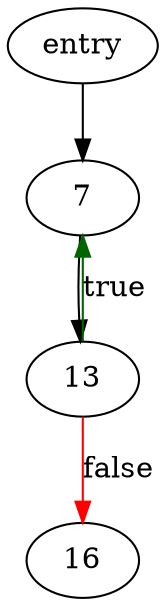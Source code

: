 digraph "sqlite3WalBeginReadTransaction" {
	// Node definitions.
	2 [label=entry];
	7;
	13;
	16;

	// Edge definitions.
	2 -> 7;
	7 -> 13;
	13 -> 7 [
		color=darkgreen
		label=true
	];
	13 -> 16 [
		color=red
		label=false
	];
}
